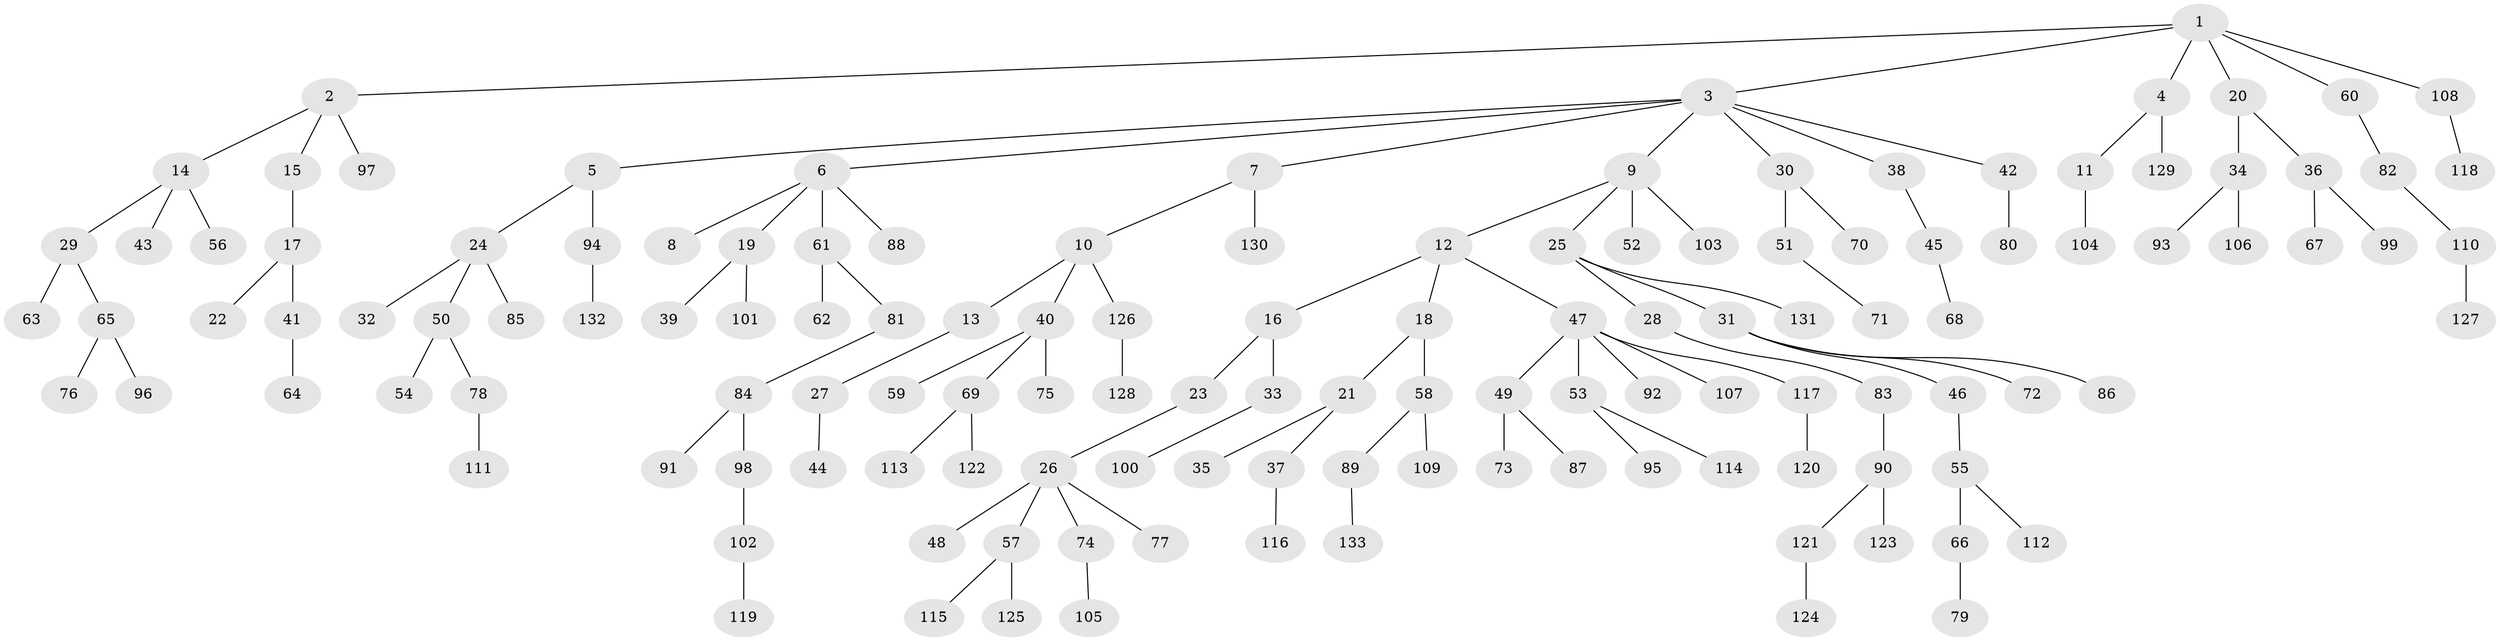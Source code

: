 // Generated by graph-tools (version 1.1) at 2025/15/03/09/25 04:15:35]
// undirected, 133 vertices, 132 edges
graph export_dot {
graph [start="1"]
  node [color=gray90,style=filled];
  1;
  2;
  3;
  4;
  5;
  6;
  7;
  8;
  9;
  10;
  11;
  12;
  13;
  14;
  15;
  16;
  17;
  18;
  19;
  20;
  21;
  22;
  23;
  24;
  25;
  26;
  27;
  28;
  29;
  30;
  31;
  32;
  33;
  34;
  35;
  36;
  37;
  38;
  39;
  40;
  41;
  42;
  43;
  44;
  45;
  46;
  47;
  48;
  49;
  50;
  51;
  52;
  53;
  54;
  55;
  56;
  57;
  58;
  59;
  60;
  61;
  62;
  63;
  64;
  65;
  66;
  67;
  68;
  69;
  70;
  71;
  72;
  73;
  74;
  75;
  76;
  77;
  78;
  79;
  80;
  81;
  82;
  83;
  84;
  85;
  86;
  87;
  88;
  89;
  90;
  91;
  92;
  93;
  94;
  95;
  96;
  97;
  98;
  99;
  100;
  101;
  102;
  103;
  104;
  105;
  106;
  107;
  108;
  109;
  110;
  111;
  112;
  113;
  114;
  115;
  116;
  117;
  118;
  119;
  120;
  121;
  122;
  123;
  124;
  125;
  126;
  127;
  128;
  129;
  130;
  131;
  132;
  133;
  1 -- 2;
  1 -- 3;
  1 -- 4;
  1 -- 20;
  1 -- 60;
  1 -- 108;
  2 -- 14;
  2 -- 15;
  2 -- 97;
  3 -- 5;
  3 -- 6;
  3 -- 7;
  3 -- 9;
  3 -- 30;
  3 -- 38;
  3 -- 42;
  4 -- 11;
  4 -- 129;
  5 -- 24;
  5 -- 94;
  6 -- 8;
  6 -- 19;
  6 -- 61;
  6 -- 88;
  7 -- 10;
  7 -- 130;
  9 -- 12;
  9 -- 25;
  9 -- 52;
  9 -- 103;
  10 -- 13;
  10 -- 40;
  10 -- 126;
  11 -- 104;
  12 -- 16;
  12 -- 18;
  12 -- 47;
  13 -- 27;
  14 -- 29;
  14 -- 43;
  14 -- 56;
  15 -- 17;
  16 -- 23;
  16 -- 33;
  17 -- 22;
  17 -- 41;
  18 -- 21;
  18 -- 58;
  19 -- 39;
  19 -- 101;
  20 -- 34;
  20 -- 36;
  21 -- 35;
  21 -- 37;
  23 -- 26;
  24 -- 32;
  24 -- 50;
  24 -- 85;
  25 -- 28;
  25 -- 31;
  25 -- 131;
  26 -- 48;
  26 -- 57;
  26 -- 74;
  26 -- 77;
  27 -- 44;
  28 -- 83;
  29 -- 63;
  29 -- 65;
  30 -- 51;
  30 -- 70;
  31 -- 46;
  31 -- 72;
  31 -- 86;
  33 -- 100;
  34 -- 93;
  34 -- 106;
  36 -- 67;
  36 -- 99;
  37 -- 116;
  38 -- 45;
  40 -- 59;
  40 -- 69;
  40 -- 75;
  41 -- 64;
  42 -- 80;
  45 -- 68;
  46 -- 55;
  47 -- 49;
  47 -- 53;
  47 -- 92;
  47 -- 107;
  47 -- 117;
  49 -- 73;
  49 -- 87;
  50 -- 54;
  50 -- 78;
  51 -- 71;
  53 -- 95;
  53 -- 114;
  55 -- 66;
  55 -- 112;
  57 -- 115;
  57 -- 125;
  58 -- 89;
  58 -- 109;
  60 -- 82;
  61 -- 62;
  61 -- 81;
  65 -- 76;
  65 -- 96;
  66 -- 79;
  69 -- 113;
  69 -- 122;
  74 -- 105;
  78 -- 111;
  81 -- 84;
  82 -- 110;
  83 -- 90;
  84 -- 91;
  84 -- 98;
  89 -- 133;
  90 -- 121;
  90 -- 123;
  94 -- 132;
  98 -- 102;
  102 -- 119;
  108 -- 118;
  110 -- 127;
  117 -- 120;
  121 -- 124;
  126 -- 128;
}

